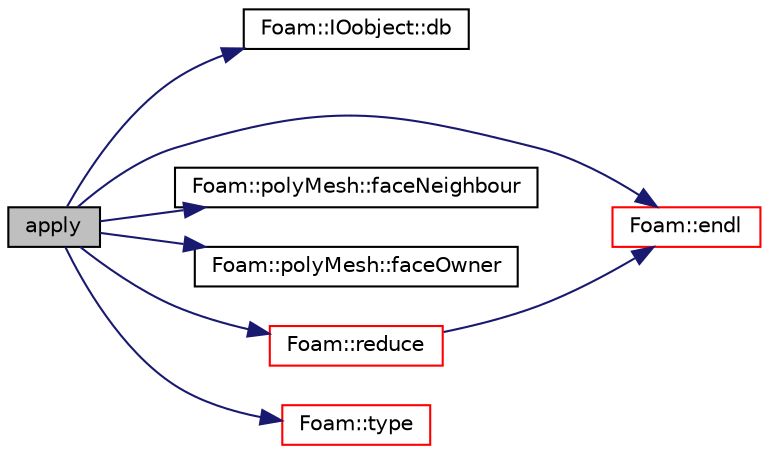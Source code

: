 digraph "apply"
{
  bgcolor="transparent";
  edge [fontname="Helvetica",fontsize="10",labelfontname="Helvetica",labelfontsize="10"];
  node [fontname="Helvetica",fontsize="10",shape=record];
  rankdir="LR";
  Node5102 [label="apply",height=0.2,width=0.4,color="black", fillcolor="grey75", style="filled", fontcolor="black"];
  Node5102 -> Node5103 [color="midnightblue",fontsize="10",style="solid",fontname="Helvetica"];
  Node5103 [label="Foam::IOobject::db",height=0.2,width=0.4,color="black",URL="$a27249.html#a65cc75d9f80b1df5c3184fb2274a97f1",tooltip="Return the local objectRegistry. "];
  Node5102 -> Node5104 [color="midnightblue",fontsize="10",style="solid",fontname="Helvetica"];
  Node5104 [label="Foam::endl",height=0.2,width=0.4,color="red",URL="$a21851.html#a2db8fe02a0d3909e9351bb4275b23ce4",tooltip="Add newline and flush stream. "];
  Node5102 -> Node5106 [color="midnightblue",fontsize="10",style="solid",fontname="Helvetica"];
  Node5106 [label="Foam::polyMesh::faceNeighbour",height=0.2,width=0.4,color="black",URL="$a28565.html#a9fb57b52c700ed61f09ada65412d13e3",tooltip="Return face neighbour. "];
  Node5102 -> Node5107 [color="midnightblue",fontsize="10",style="solid",fontname="Helvetica"];
  Node5107 [label="Foam::polyMesh::faceOwner",height=0.2,width=0.4,color="black",URL="$a28565.html#a57752b49bfee23ca1944c3fb0493974f",tooltip="Return face owner. "];
  Node5102 -> Node5108 [color="midnightblue",fontsize="10",style="solid",fontname="Helvetica"];
  Node5108 [label="Foam::reduce",height=0.2,width=0.4,color="red",URL="$a21851.html#a7ffd6af4acc2eb9ba72ee296b5ecda23"];
  Node5108 -> Node5104 [color="midnightblue",fontsize="10",style="solid",fontname="Helvetica"];
  Node5102 -> Node5125 [color="midnightblue",fontsize="10",style="solid",fontname="Helvetica"];
  Node5125 [label="Foam::type",height=0.2,width=0.4,color="red",URL="$a21851.html#aec48583af672626378f501eb9fc32cd1",tooltip="Return the file type: DIRECTORY or FILE. "];
}
